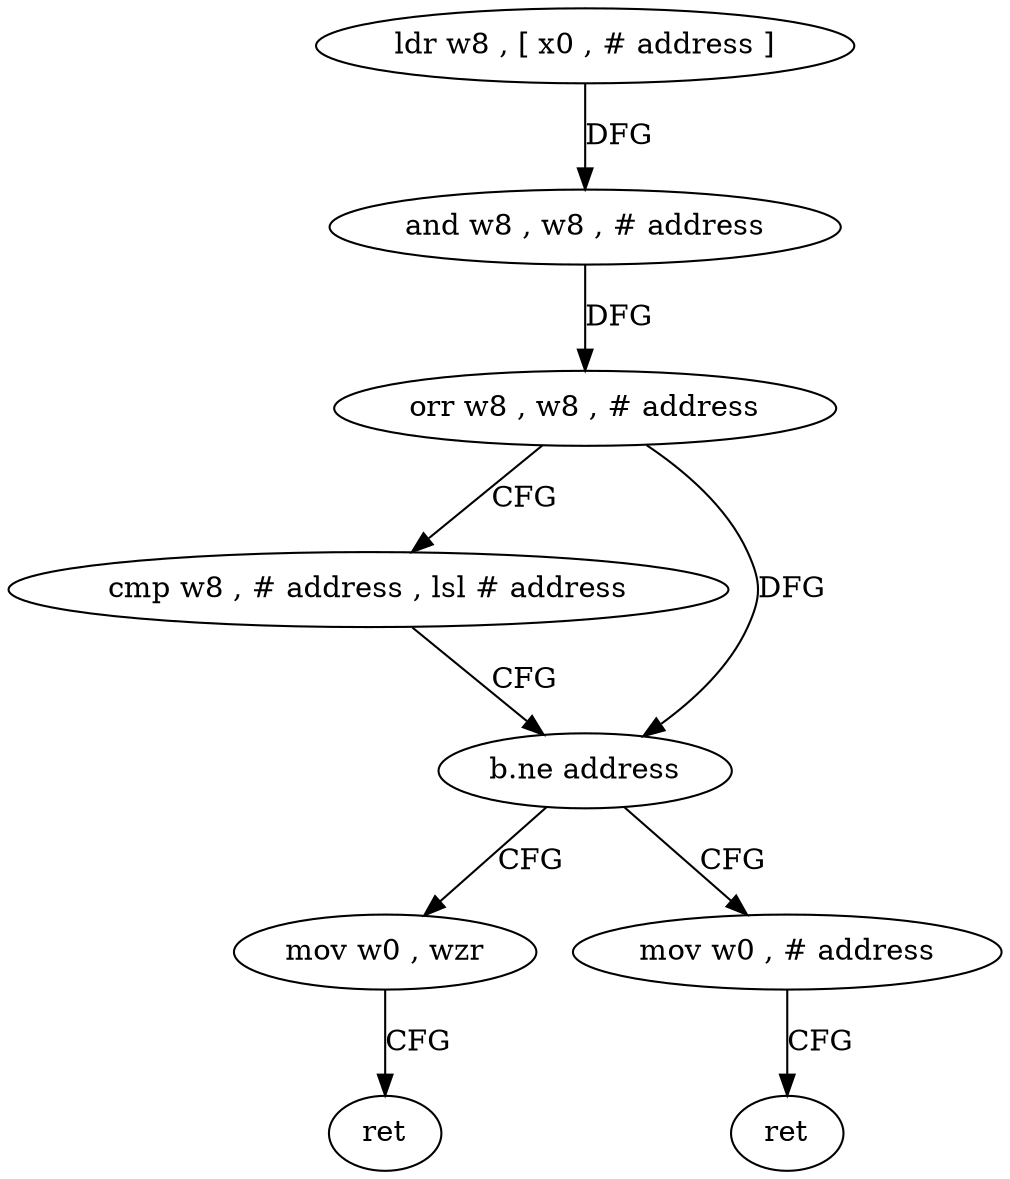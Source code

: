 digraph "func" {
"4216620" [label = "ldr w8 , [ x0 , # address ]" ]
"4216624" [label = "and w8 , w8 , # address" ]
"4216628" [label = "orr w8 , w8 , # address" ]
"4216632" [label = "cmp w8 , # address , lsl # address" ]
"4216636" [label = "b.ne address" ]
"4216648" [label = "mov w0 , wzr" ]
"4216640" [label = "mov w0 , # address" ]
"4216652" [label = "ret" ]
"4216644" [label = "ret" ]
"4216620" -> "4216624" [ label = "DFG" ]
"4216624" -> "4216628" [ label = "DFG" ]
"4216628" -> "4216632" [ label = "CFG" ]
"4216628" -> "4216636" [ label = "DFG" ]
"4216632" -> "4216636" [ label = "CFG" ]
"4216636" -> "4216648" [ label = "CFG" ]
"4216636" -> "4216640" [ label = "CFG" ]
"4216648" -> "4216652" [ label = "CFG" ]
"4216640" -> "4216644" [ label = "CFG" ]
}
